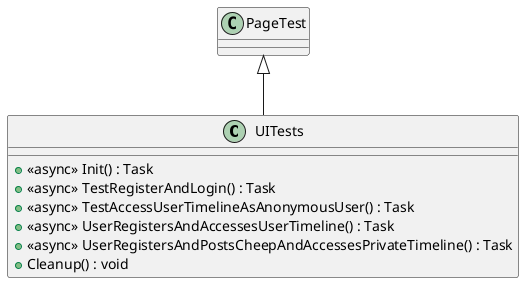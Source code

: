 @startuml
class UITests {
    + <<async>> Init() : Task
    + <<async>> TestRegisterAndLogin() : Task
    + <<async>> TestAccessUserTimelineAsAnonymousUser() : Task
    + <<async>> UserRegistersAndAccessesUserTimeline() : Task
    + <<async>> UserRegistersAndPostsCheepAndAccessesPrivateTimeline() : Task
    + Cleanup() : void
}
PageTest <|-- UITests
@enduml

